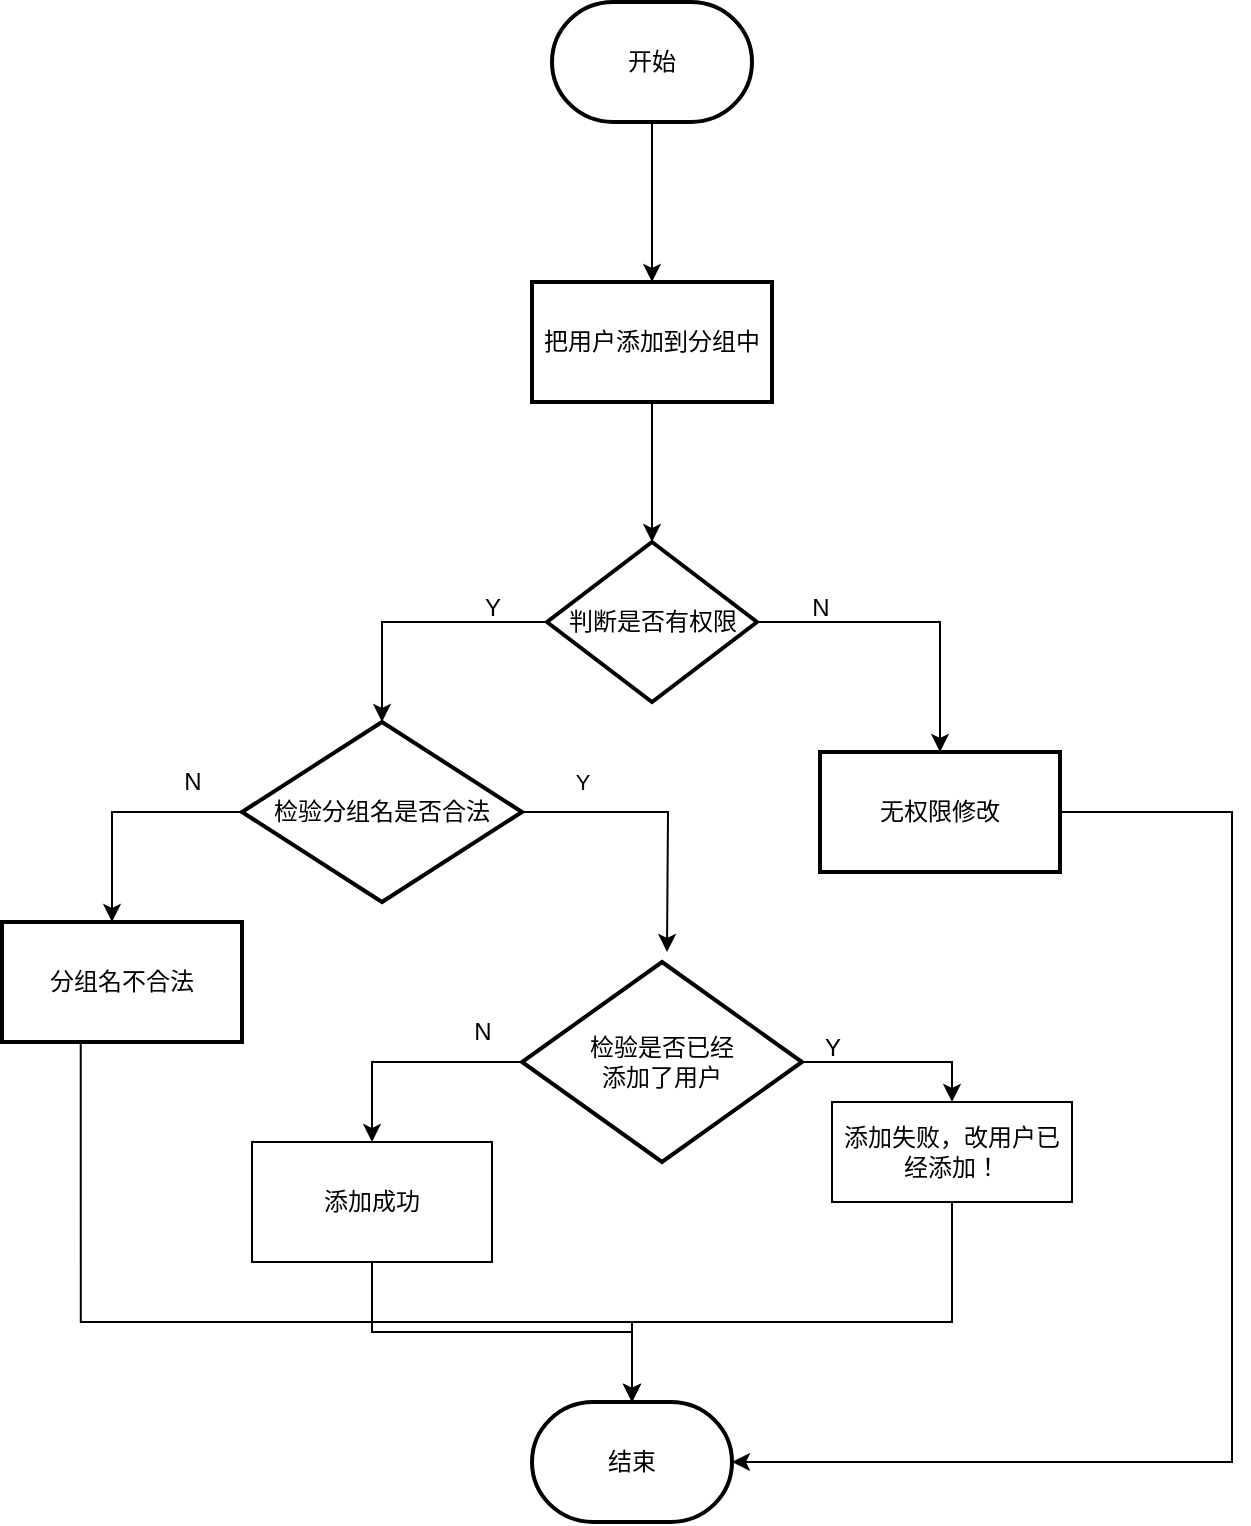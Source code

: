 <mxfile version="27.0.6">
  <diagram id="C5RBs43oDa-KdzZeNtuy" name="Page-1">
    <mxGraphModel dx="1489" dy="857" grid="1" gridSize="10" guides="1" tooltips="1" connect="1" arrows="1" fold="1" page="1" pageScale="1" pageWidth="827" pageHeight="1169" math="0" shadow="0">
      <root>
        <mxCell id="WIyWlLk6GJQsqaUBKTNV-0" />
        <mxCell id="WIyWlLk6GJQsqaUBKTNV-1" parent="WIyWlLk6GJQsqaUBKTNV-0" />
        <mxCell id="-ZZVdDWmdKbcRt_fQ-vt-2" value="" style="edgeStyle=orthogonalEdgeStyle;rounded=0;orthogonalLoop=1;jettySize=auto;html=1;" edge="1" parent="WIyWlLk6GJQsqaUBKTNV-1" source="-ZZVdDWmdKbcRt_fQ-vt-0" target="-ZZVdDWmdKbcRt_fQ-vt-1">
          <mxGeometry relative="1" as="geometry" />
        </mxCell>
        <mxCell id="-ZZVdDWmdKbcRt_fQ-vt-0" value="开始" style="strokeWidth=2;html=1;shape=mxgraph.flowchart.terminator;whiteSpace=wrap;" vertex="1" parent="WIyWlLk6GJQsqaUBKTNV-1">
          <mxGeometry x="280" y="50" width="100" height="60" as="geometry" />
        </mxCell>
        <mxCell id="-ZZVdDWmdKbcRt_fQ-vt-4" value="" style="edgeStyle=orthogonalEdgeStyle;rounded=0;orthogonalLoop=1;jettySize=auto;html=1;" edge="1" parent="WIyWlLk6GJQsqaUBKTNV-1" source="-ZZVdDWmdKbcRt_fQ-vt-1" target="-ZZVdDWmdKbcRt_fQ-vt-3">
          <mxGeometry relative="1" as="geometry" />
        </mxCell>
        <mxCell id="-ZZVdDWmdKbcRt_fQ-vt-1" value="把用户添加到分组中" style="whiteSpace=wrap;html=1;strokeWidth=2;" vertex="1" parent="WIyWlLk6GJQsqaUBKTNV-1">
          <mxGeometry x="270" y="190" width="120" height="60" as="geometry" />
        </mxCell>
        <mxCell id="-ZZVdDWmdKbcRt_fQ-vt-6" value="" style="edgeStyle=orthogonalEdgeStyle;rounded=0;orthogonalLoop=1;jettySize=auto;html=1;" edge="1" parent="WIyWlLk6GJQsqaUBKTNV-1" source="-ZZVdDWmdKbcRt_fQ-vt-3" target="-ZZVdDWmdKbcRt_fQ-vt-5">
          <mxGeometry relative="1" as="geometry" />
        </mxCell>
        <mxCell id="-ZZVdDWmdKbcRt_fQ-vt-10" value="" style="edgeStyle=orthogonalEdgeStyle;rounded=0;orthogonalLoop=1;jettySize=auto;html=1;entryX=0.5;entryY=0;entryDx=0;entryDy=0;entryPerimeter=0;" edge="1" parent="WIyWlLk6GJQsqaUBKTNV-1" source="-ZZVdDWmdKbcRt_fQ-vt-3" target="-ZZVdDWmdKbcRt_fQ-vt-12">
          <mxGeometry relative="1" as="geometry">
            <mxPoint x="205" y="360" as="targetPoint" />
          </mxGeometry>
        </mxCell>
        <mxCell id="-ZZVdDWmdKbcRt_fQ-vt-3" value="判断是否有权限" style="rhombus;whiteSpace=wrap;html=1;strokeWidth=2;" vertex="1" parent="WIyWlLk6GJQsqaUBKTNV-1">
          <mxGeometry x="277.5" y="320" width="105" height="80" as="geometry" />
        </mxCell>
        <mxCell id="-ZZVdDWmdKbcRt_fQ-vt-41" value="" style="edgeStyle=orthogonalEdgeStyle;rounded=0;orthogonalLoop=1;jettySize=auto;html=1;entryX=1;entryY=0.5;entryDx=0;entryDy=0;entryPerimeter=0;" edge="1" parent="WIyWlLk6GJQsqaUBKTNV-1" source="-ZZVdDWmdKbcRt_fQ-vt-5" target="-ZZVdDWmdKbcRt_fQ-vt-32">
          <mxGeometry relative="1" as="geometry">
            <mxPoint x="620" y="840" as="targetPoint" />
            <Array as="points">
              <mxPoint x="620" y="455" />
              <mxPoint x="620" y="780" />
            </Array>
          </mxGeometry>
        </mxCell>
        <mxCell id="-ZZVdDWmdKbcRt_fQ-vt-5" value="无权限修改" style="whiteSpace=wrap;html=1;strokeWidth=2;" vertex="1" parent="WIyWlLk6GJQsqaUBKTNV-1">
          <mxGeometry x="414" y="425" width="120" height="60" as="geometry" />
        </mxCell>
        <mxCell id="-ZZVdDWmdKbcRt_fQ-vt-8" value="N" style="text;html=1;align=center;verticalAlign=middle;resizable=0;points=[];autosize=1;strokeColor=none;fillColor=none;" vertex="1" parent="WIyWlLk6GJQsqaUBKTNV-1">
          <mxGeometry x="399" y="338" width="30" height="30" as="geometry" />
        </mxCell>
        <mxCell id="-ZZVdDWmdKbcRt_fQ-vt-11" value="Y" style="text;html=1;align=center;verticalAlign=middle;resizable=0;points=[];autosize=1;strokeColor=none;fillColor=none;" vertex="1" parent="WIyWlLk6GJQsqaUBKTNV-1">
          <mxGeometry x="235" y="338" width="30" height="30" as="geometry" />
        </mxCell>
        <mxCell id="-ZZVdDWmdKbcRt_fQ-vt-16" value="" style="edgeStyle=orthogonalEdgeStyle;rounded=0;orthogonalLoop=1;jettySize=auto;html=1;" edge="1" parent="WIyWlLk6GJQsqaUBKTNV-1" source="-ZZVdDWmdKbcRt_fQ-vt-12" target="-ZZVdDWmdKbcRt_fQ-vt-15">
          <mxGeometry relative="1" as="geometry">
            <Array as="points">
              <mxPoint x="60" y="455" />
              <mxPoint x="60" y="550" />
            </Array>
          </mxGeometry>
        </mxCell>
        <mxCell id="-ZZVdDWmdKbcRt_fQ-vt-20" value="" style="edgeStyle=orthogonalEdgeStyle;rounded=0;orthogonalLoop=1;jettySize=auto;html=1;" edge="1" parent="WIyWlLk6GJQsqaUBKTNV-1" source="-ZZVdDWmdKbcRt_fQ-vt-12">
          <mxGeometry relative="1" as="geometry">
            <mxPoint x="337.5" y="525" as="targetPoint" />
          </mxGeometry>
        </mxCell>
        <mxCell id="-ZZVdDWmdKbcRt_fQ-vt-21" value="Y" style="edgeLabel;html=1;align=center;verticalAlign=middle;resizable=0;points=[];" vertex="1" connectable="0" parent="-ZZVdDWmdKbcRt_fQ-vt-20">
          <mxGeometry x="-0.581" y="2" relative="1" as="geometry">
            <mxPoint y="-13" as="offset" />
          </mxGeometry>
        </mxCell>
        <mxCell id="-ZZVdDWmdKbcRt_fQ-vt-12" value="检验分组名是否合法" style="strokeWidth=2;html=1;shape=mxgraph.flowchart.decision;whiteSpace=wrap;" vertex="1" parent="WIyWlLk6GJQsqaUBKTNV-1">
          <mxGeometry x="125" y="410" width="140" height="90" as="geometry" />
        </mxCell>
        <mxCell id="-ZZVdDWmdKbcRt_fQ-vt-36" style="edgeStyle=orthogonalEdgeStyle;rounded=0;orthogonalLoop=1;jettySize=auto;html=1;entryX=0.5;entryY=0;entryDx=0;entryDy=0;entryPerimeter=0;exitX=0.328;exitY=0.99;exitDx=0;exitDy=0;exitPerimeter=0;" edge="1" parent="WIyWlLk6GJQsqaUBKTNV-1" source="-ZZVdDWmdKbcRt_fQ-vt-15" target="-ZZVdDWmdKbcRt_fQ-vt-32">
          <mxGeometry relative="1" as="geometry">
            <mxPoint x="65" y="781.6" as="targetPoint" />
            <Array as="points">
              <mxPoint x="44" y="710" />
              <mxPoint x="320" y="710" />
            </Array>
          </mxGeometry>
        </mxCell>
        <mxCell id="-ZZVdDWmdKbcRt_fQ-vt-15" value="分组名不合法" style="whiteSpace=wrap;html=1;strokeWidth=2;" vertex="1" parent="WIyWlLk6GJQsqaUBKTNV-1">
          <mxGeometry x="5" y="510" width="120" height="60" as="geometry" />
        </mxCell>
        <mxCell id="-ZZVdDWmdKbcRt_fQ-vt-17" value="N" style="text;html=1;align=center;verticalAlign=middle;resizable=0;points=[];autosize=1;strokeColor=none;fillColor=none;" vertex="1" parent="WIyWlLk6GJQsqaUBKTNV-1">
          <mxGeometry x="85" y="425" width="30" height="30" as="geometry" />
        </mxCell>
        <mxCell id="-ZZVdDWmdKbcRt_fQ-vt-24" value="" style="edgeStyle=orthogonalEdgeStyle;rounded=0;orthogonalLoop=1;jettySize=auto;html=1;entryX=0.5;entryY=0;entryDx=0;entryDy=0;" edge="1" parent="WIyWlLk6GJQsqaUBKTNV-1" source="-ZZVdDWmdKbcRt_fQ-vt-22" target="-ZZVdDWmdKbcRt_fQ-vt-25">
          <mxGeometry relative="1" as="geometry">
            <mxPoint x="450" y="620" as="targetPoint" />
          </mxGeometry>
        </mxCell>
        <mxCell id="-ZZVdDWmdKbcRt_fQ-vt-29" value="" style="edgeStyle=orthogonalEdgeStyle;rounded=0;orthogonalLoop=1;jettySize=auto;html=1;entryX=0.5;entryY=0;entryDx=0;entryDy=0;" edge="1" parent="WIyWlLk6GJQsqaUBKTNV-1" source="-ZZVdDWmdKbcRt_fQ-vt-22" target="-ZZVdDWmdKbcRt_fQ-vt-30">
          <mxGeometry relative="1" as="geometry">
            <mxPoint x="185" y="580" as="targetPoint" />
          </mxGeometry>
        </mxCell>
        <mxCell id="-ZZVdDWmdKbcRt_fQ-vt-22" value="检验是否已经&lt;br&gt;添加了用户" style="strokeWidth=2;html=1;shape=mxgraph.flowchart.decision;whiteSpace=wrap;" vertex="1" parent="WIyWlLk6GJQsqaUBKTNV-1">
          <mxGeometry x="265" y="530" width="140" height="100" as="geometry" />
        </mxCell>
        <mxCell id="-ZZVdDWmdKbcRt_fQ-vt-35" style="edgeStyle=orthogonalEdgeStyle;rounded=0;orthogonalLoop=1;jettySize=auto;html=1;entryX=0.5;entryY=0;entryDx=0;entryDy=0;entryPerimeter=0;" edge="1" parent="WIyWlLk6GJQsqaUBKTNV-1" source="-ZZVdDWmdKbcRt_fQ-vt-25" target="-ZZVdDWmdKbcRt_fQ-vt-32">
          <mxGeometry relative="1" as="geometry">
            <mxPoint x="430" y="760" as="targetPoint" />
            <Array as="points">
              <mxPoint x="480" y="710" />
              <mxPoint x="320" y="710" />
            </Array>
          </mxGeometry>
        </mxCell>
        <mxCell id="-ZZVdDWmdKbcRt_fQ-vt-25" value="添加失败，改用户已经添加！" style="rounded=0;whiteSpace=wrap;html=1;" vertex="1" parent="WIyWlLk6GJQsqaUBKTNV-1">
          <mxGeometry x="420" y="600" width="120" height="50" as="geometry" />
        </mxCell>
        <mxCell id="-ZZVdDWmdKbcRt_fQ-vt-26" value="Y" style="text;html=1;align=center;verticalAlign=middle;resizable=0;points=[];autosize=1;strokeColor=none;fillColor=none;" vertex="1" parent="WIyWlLk6GJQsqaUBKTNV-1">
          <mxGeometry x="405" y="558" width="30" height="30" as="geometry" />
        </mxCell>
        <mxCell id="-ZZVdDWmdKbcRt_fQ-vt-33" style="edgeStyle=orthogonalEdgeStyle;rounded=0;orthogonalLoop=1;jettySize=auto;html=1;exitX=0.5;exitY=1;exitDx=0;exitDy=0;" edge="1" parent="WIyWlLk6GJQsqaUBKTNV-1" source="-ZZVdDWmdKbcRt_fQ-vt-30" target="-ZZVdDWmdKbcRt_fQ-vt-32">
          <mxGeometry relative="1" as="geometry" />
        </mxCell>
        <mxCell id="-ZZVdDWmdKbcRt_fQ-vt-30" value="添加成功" style="rounded=0;whiteSpace=wrap;html=1;" vertex="1" parent="WIyWlLk6GJQsqaUBKTNV-1">
          <mxGeometry x="130" y="620" width="120" height="60" as="geometry" />
        </mxCell>
        <mxCell id="-ZZVdDWmdKbcRt_fQ-vt-31" value="N" style="text;html=1;align=center;verticalAlign=middle;resizable=0;points=[];autosize=1;strokeColor=none;fillColor=none;" vertex="1" parent="WIyWlLk6GJQsqaUBKTNV-1">
          <mxGeometry x="230" y="550" width="30" height="30" as="geometry" />
        </mxCell>
        <mxCell id="-ZZVdDWmdKbcRt_fQ-vt-32" value="结束" style="strokeWidth=2;html=1;shape=mxgraph.flowchart.terminator;whiteSpace=wrap;" vertex="1" parent="WIyWlLk6GJQsqaUBKTNV-1">
          <mxGeometry x="270" y="750" width="100" height="60" as="geometry" />
        </mxCell>
      </root>
    </mxGraphModel>
  </diagram>
</mxfile>
